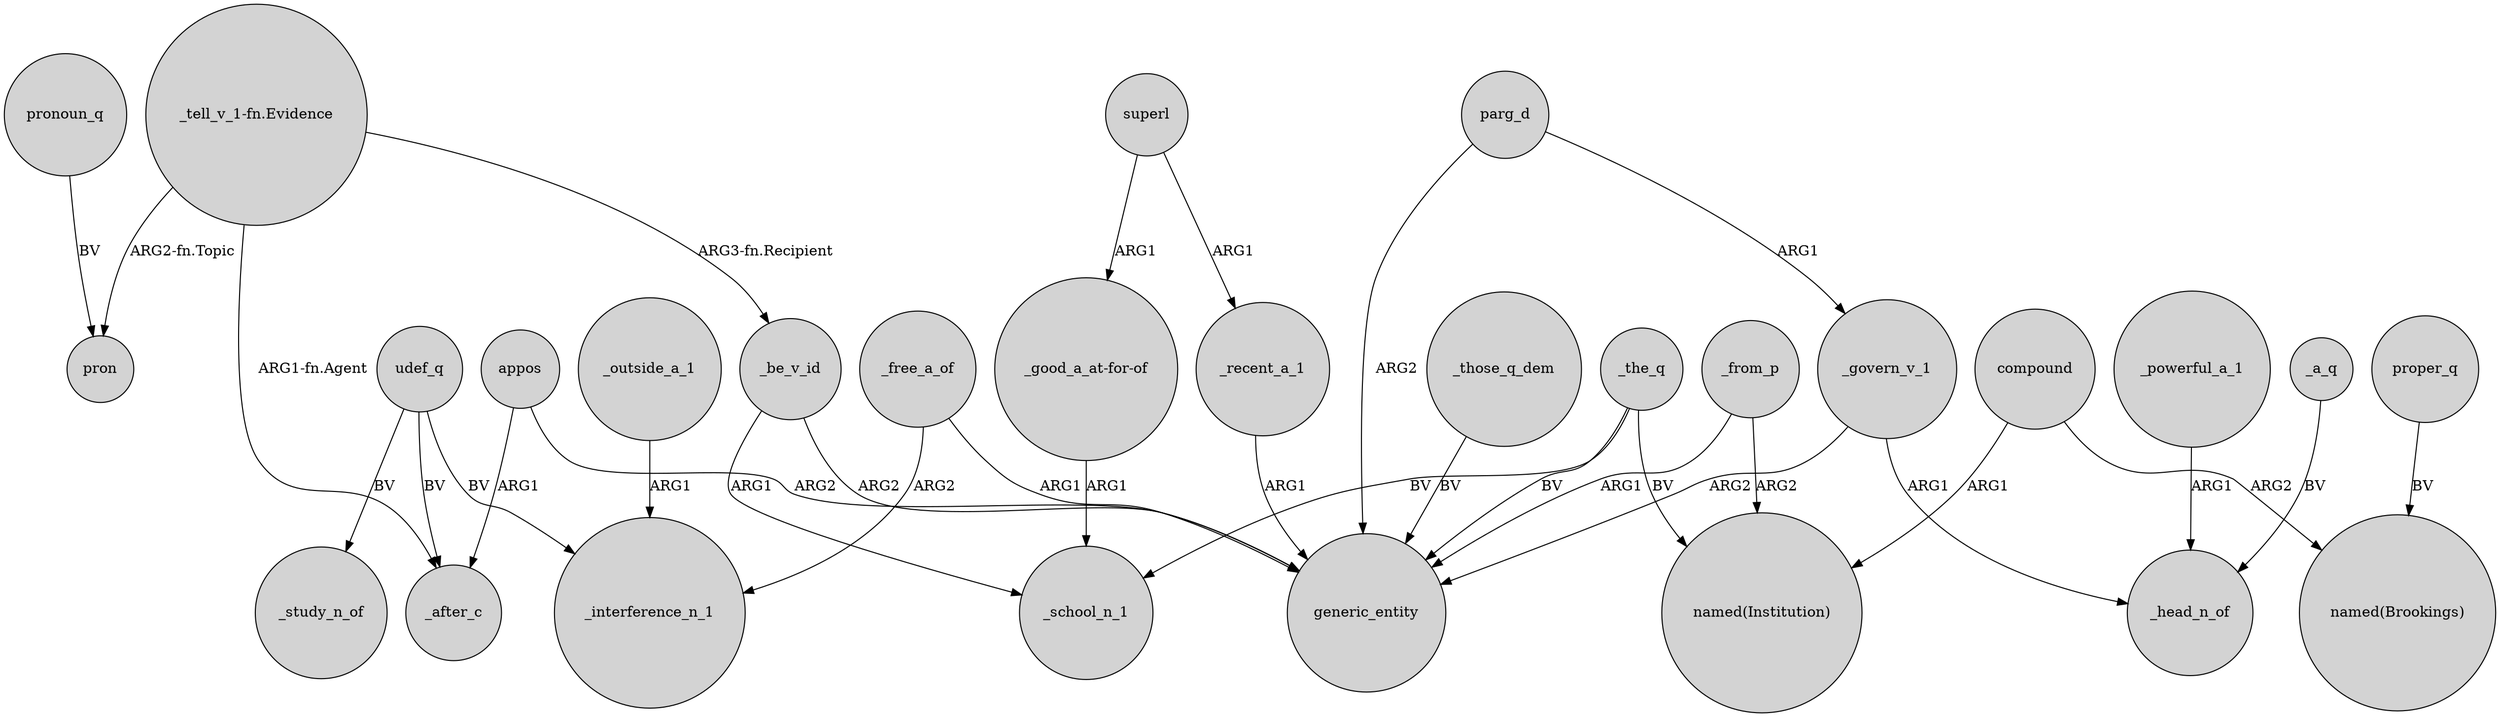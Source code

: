 digraph {
	node [shape=circle style=filled]
	_the_q -> generic_entity [label=BV]
	_outside_a_1 -> _interference_n_1 [label=ARG1]
	compound -> "named(Institution)" [label=ARG1]
	_recent_a_1 -> generic_entity [label=ARG1]
	_free_a_of -> generic_entity [label=ARG1]
	proper_q -> "named(Brookings)" [label=BV]
	parg_d -> generic_entity [label=ARG2]
	"_good_a_at-for-of" -> _school_n_1 [label=ARG1]
	appos -> generic_entity [label=ARG2]
	compound -> "named(Brookings)" [label=ARG2]
	_from_p -> generic_entity [label=ARG1]
	appos -> _after_c [label=ARG1]
	superl -> _recent_a_1 [label=ARG1]
	"_tell_v_1-fn.Evidence" -> _after_c [label="ARG1-fn.Agent"]
	_the_q -> _school_n_1 [label=BV]
	_be_v_id -> generic_entity [label=ARG2]
	"_tell_v_1-fn.Evidence" -> pron [label="ARG2-fn.Topic"]
	pronoun_q -> pron [label=BV]
	udef_q -> _after_c [label=BV]
	_powerful_a_1 -> _head_n_of [label=ARG1]
	superl -> "_good_a_at-for-of" [label=ARG1]
	_the_q -> "named(Institution)" [label=BV]
	udef_q -> _interference_n_1 [label=BV]
	"_tell_v_1-fn.Evidence" -> _be_v_id [label="ARG3-fn.Recipient"]
	_from_p -> "named(Institution)" [label=ARG2]
	parg_d -> _govern_v_1 [label=ARG1]
	_govern_v_1 -> generic_entity [label=ARG2]
	udef_q -> _study_n_of [label=BV]
	_govern_v_1 -> _head_n_of [label=ARG1]
	_a_q -> _head_n_of [label=BV]
	_those_q_dem -> generic_entity [label=BV]
	_be_v_id -> _school_n_1 [label=ARG1]
	_free_a_of -> _interference_n_1 [label=ARG2]
}
